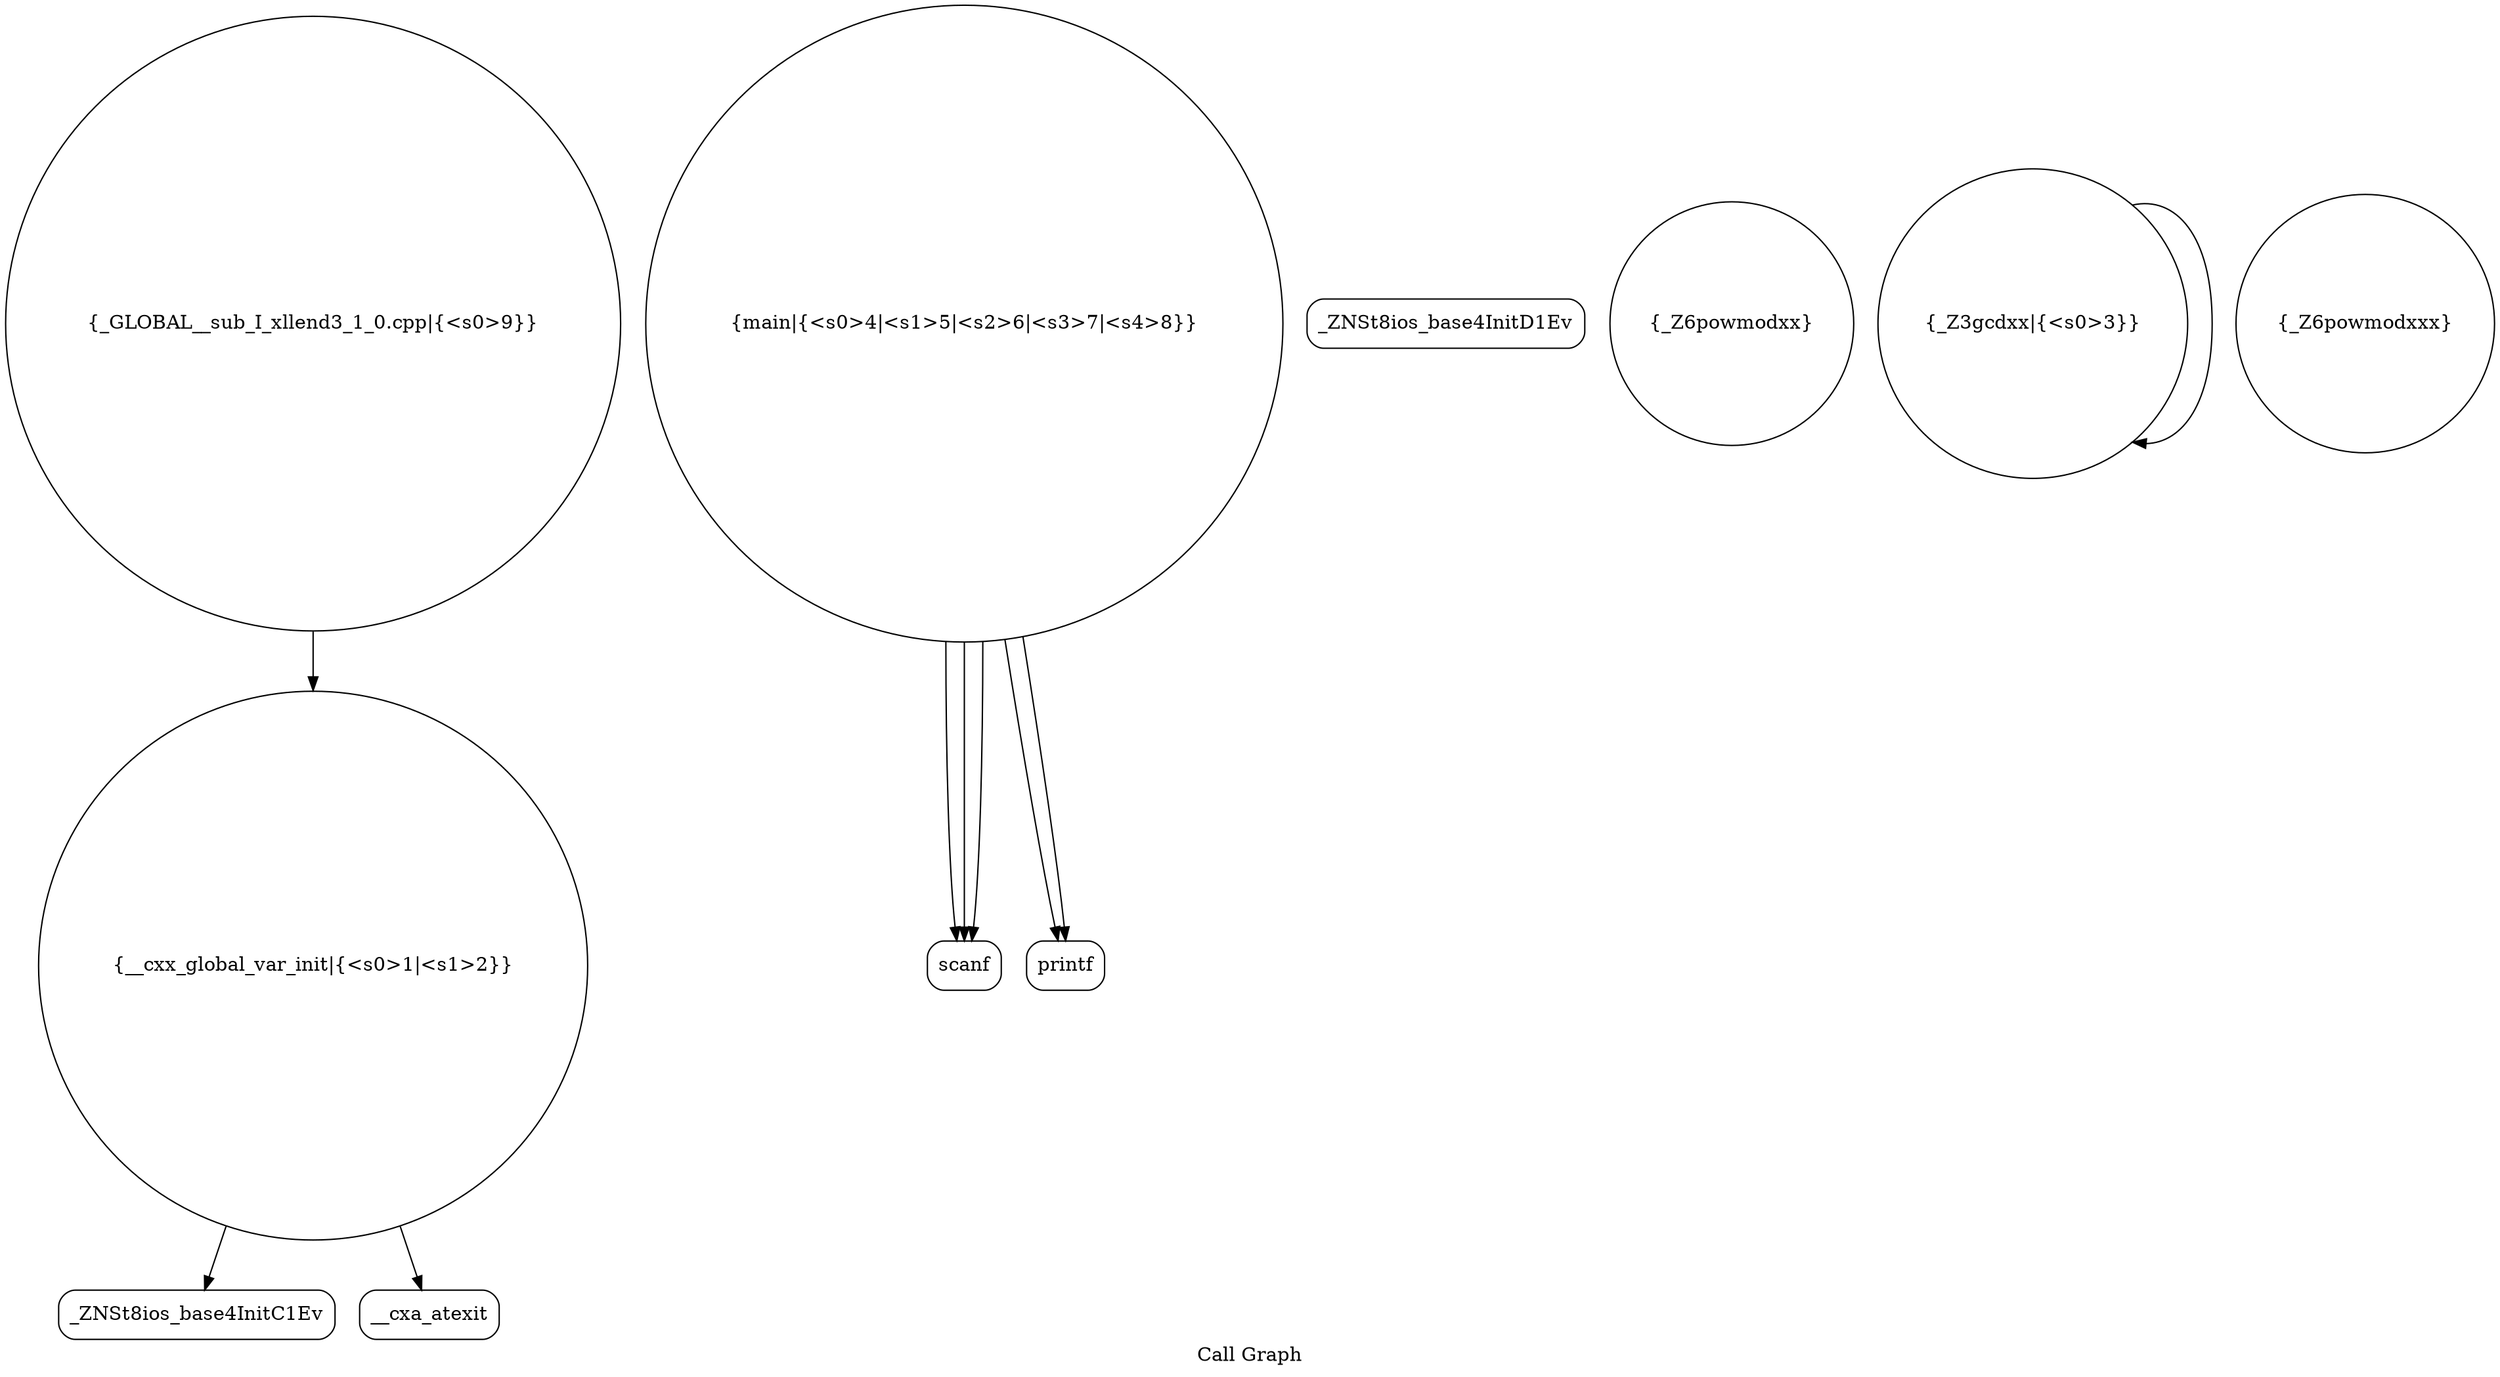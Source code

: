 digraph "Call Graph" {
	label="Call Graph";

	Node0x55b34d235a20 [shape=record,shape=circle,label="{__cxx_global_var_init|{<s0>1|<s1>2}}"];
	Node0x55b34d235a20:s0 -> Node0x55b34d235eb0[color=black];
	Node0x55b34d235a20:s1 -> Node0x55b34d235fb0[color=black];
	Node0x55b34d2361b0 [shape=record,shape=circle,label="{main|{<s0>4|<s1>5|<s2>6|<s3>7|<s4>8}}"];
	Node0x55b34d2361b0:s0 -> Node0x55b34d236230[color=black];
	Node0x55b34d2361b0:s1 -> Node0x55b34d2362b0[color=black];
	Node0x55b34d2361b0:s2 -> Node0x55b34d236230[color=black];
	Node0x55b34d2361b0:s3 -> Node0x55b34d236230[color=black];
	Node0x55b34d2361b0:s4 -> Node0x55b34d2362b0[color=black];
	Node0x55b34d235f30 [shape=record,shape=Mrecord,label="{_ZNSt8ios_base4InitD1Ev}"];
	Node0x55b34d2362b0 [shape=record,shape=Mrecord,label="{printf}"];
	Node0x55b34d236030 [shape=record,shape=circle,label="{_Z6powmodxx}"];
	Node0x55b34d236130 [shape=record,shape=circle,label="{_Z3gcdxx|{<s0>3}}"];
	Node0x55b34d236130:s0 -> Node0x55b34d236130[color=black];
	Node0x55b34d235eb0 [shape=record,shape=Mrecord,label="{_ZNSt8ios_base4InitC1Ev}"];
	Node0x55b34d236230 [shape=record,shape=Mrecord,label="{scanf}"];
	Node0x55b34d235fb0 [shape=record,shape=Mrecord,label="{__cxa_atexit}"];
	Node0x55b34d236330 [shape=record,shape=circle,label="{_GLOBAL__sub_I_xllend3_1_0.cpp|{<s0>9}}"];
	Node0x55b34d236330:s0 -> Node0x55b34d235a20[color=black];
	Node0x55b34d2360b0 [shape=record,shape=circle,label="{_Z6powmodxxx}"];
}
